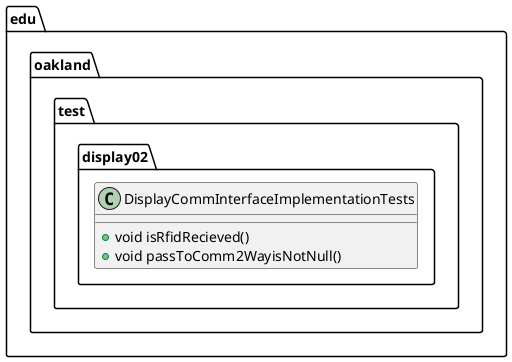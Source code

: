 @startuml DisplayCommInterfaceImplementationTests

package edu.oakland.test.display02 {
    class DisplayCommInterfaceImplementationTests {
        + void isRfidRecieved()
        + void passToComm2WayisNotNull()
    }
}

@enduml
